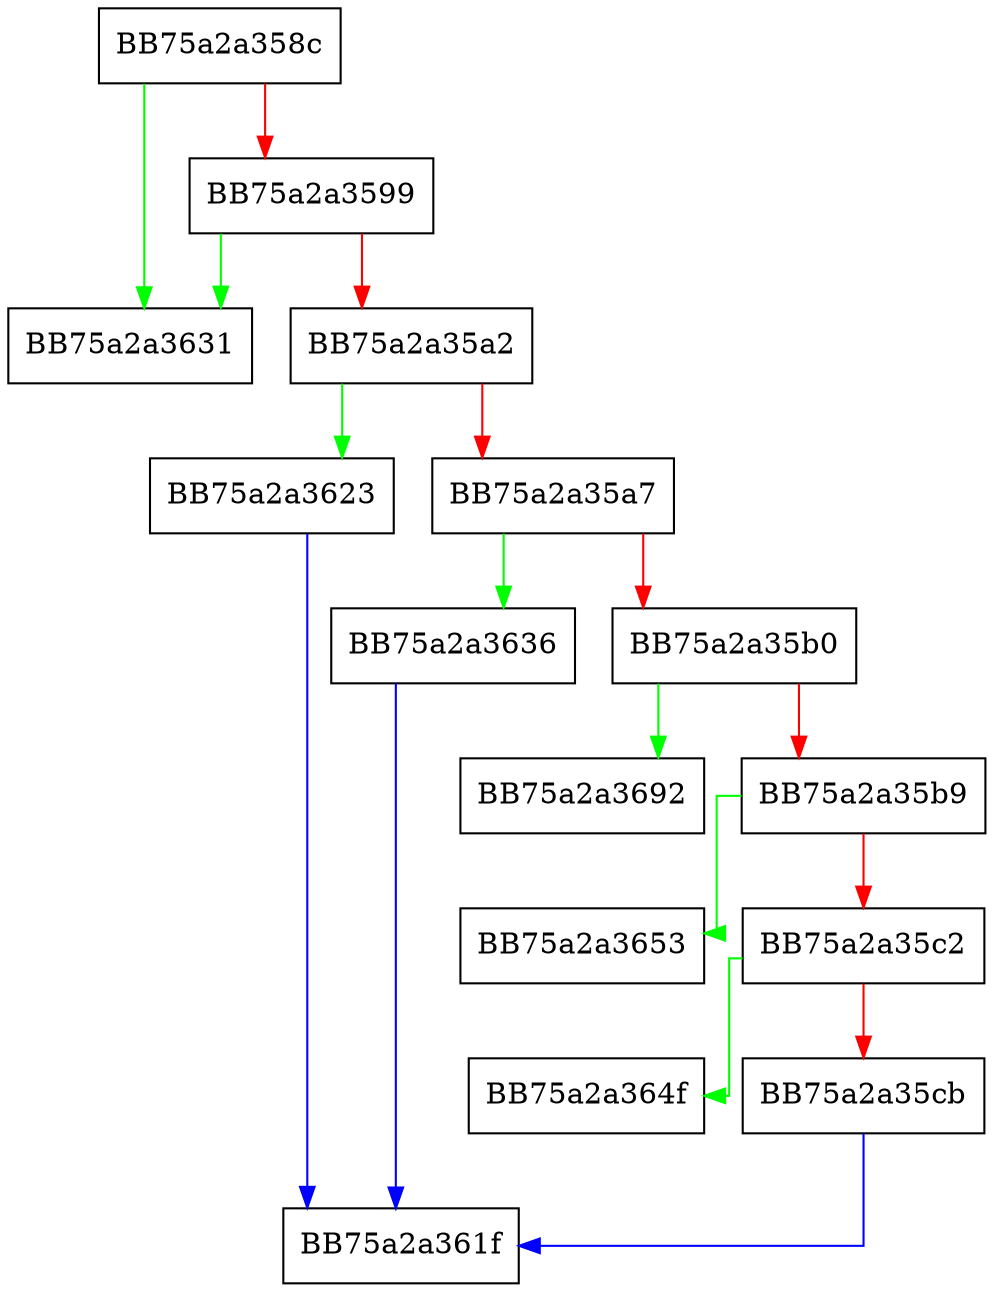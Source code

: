 digraph vdbeRecordDecodeInt {
  node [shape="box"];
  graph [splines=ortho];
  BB75a2a358c -> BB75a2a3631 [color="green"];
  BB75a2a358c -> BB75a2a3599 [color="red"];
  BB75a2a3599 -> BB75a2a3631 [color="green"];
  BB75a2a3599 -> BB75a2a35a2 [color="red"];
  BB75a2a35a2 -> BB75a2a3623 [color="green"];
  BB75a2a35a2 -> BB75a2a35a7 [color="red"];
  BB75a2a35a7 -> BB75a2a3636 [color="green"];
  BB75a2a35a7 -> BB75a2a35b0 [color="red"];
  BB75a2a35b0 -> BB75a2a3692 [color="green"];
  BB75a2a35b0 -> BB75a2a35b9 [color="red"];
  BB75a2a35b9 -> BB75a2a3653 [color="green"];
  BB75a2a35b9 -> BB75a2a35c2 [color="red"];
  BB75a2a35c2 -> BB75a2a364f [color="green"];
  BB75a2a35c2 -> BB75a2a35cb [color="red"];
  BB75a2a35cb -> BB75a2a361f [color="blue"];
  BB75a2a3623 -> BB75a2a361f [color="blue"];
  BB75a2a3636 -> BB75a2a361f [color="blue"];
}